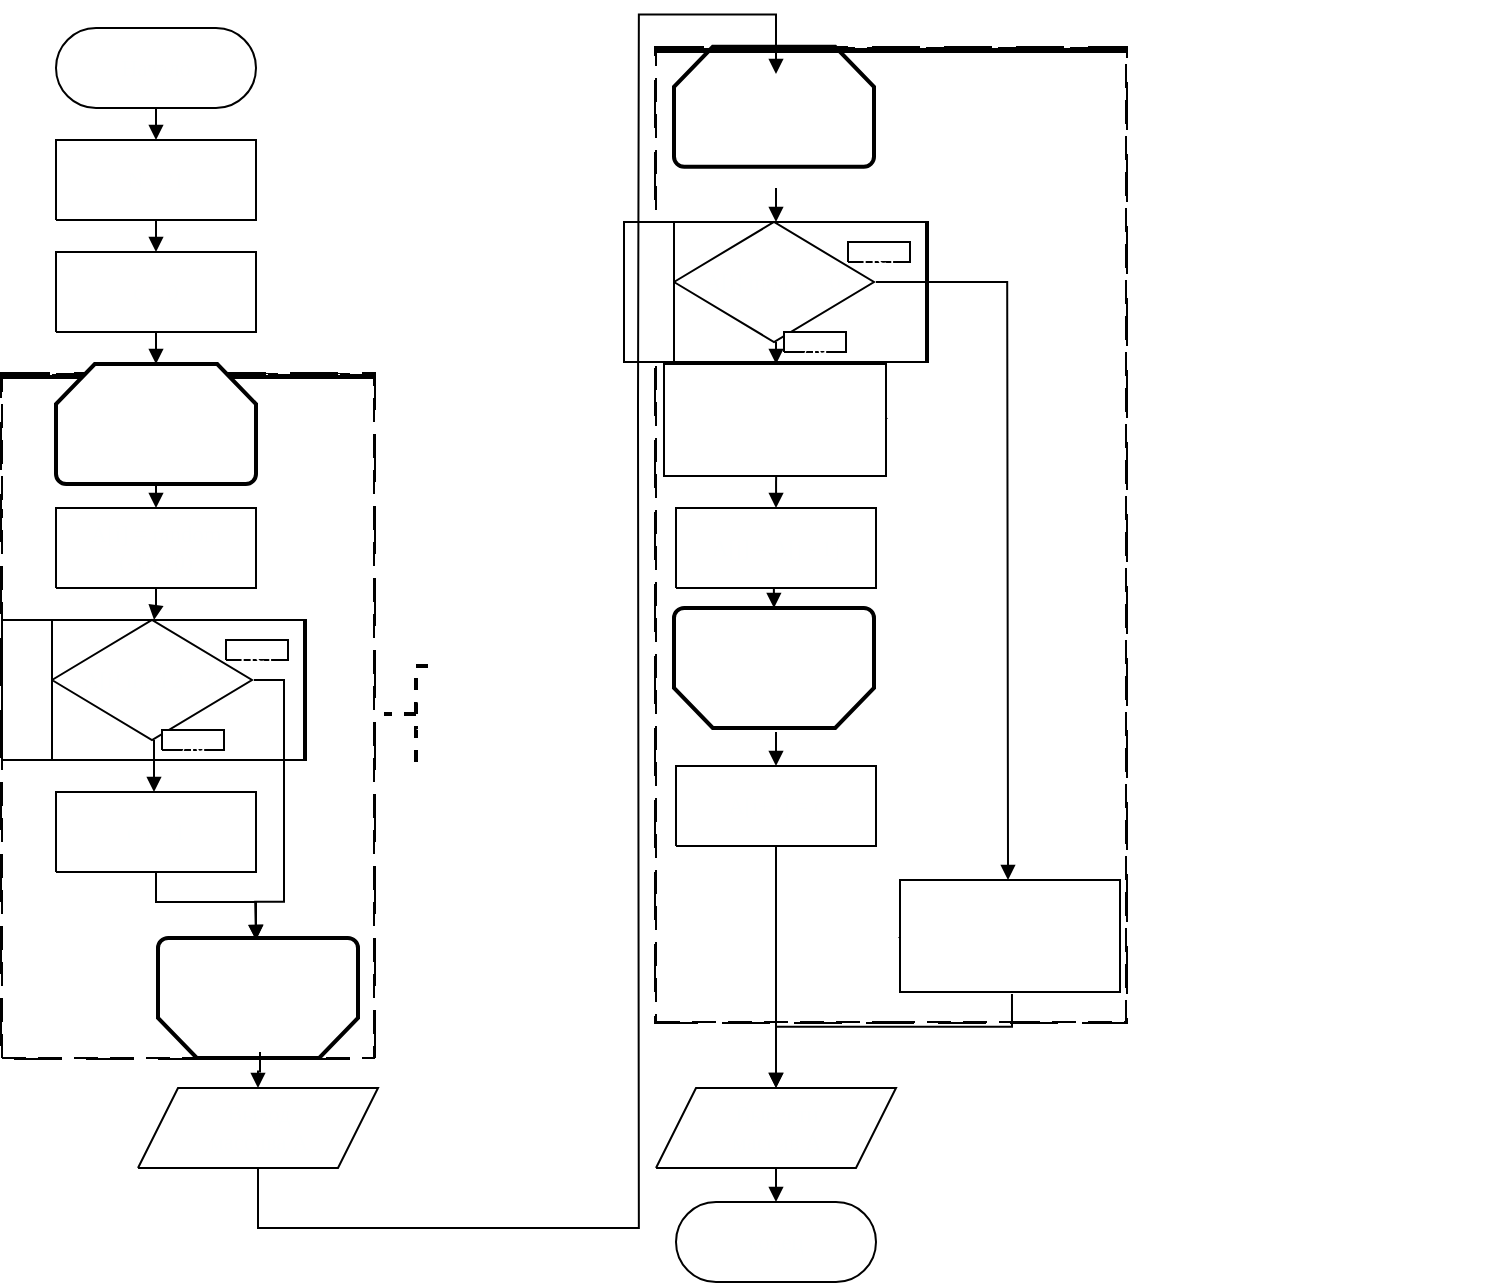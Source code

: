 <mxfile version="22.1.11" type="device">
  <diagram name="Страница-1" id="Page-1">
    <mxGraphModel dx="1594" dy="945" grid="1" gridSize="10" guides="1" tooltips="1" connect="1" arrows="1" fold="1" page="1" pageScale="1" pageWidth="827" pageHeight="1169" math="0" shadow="0">
      <root>
        <mxCell id="0" />
        <mxCell id="1" parent="0" />
        <UserObject label="" tags="Контейнер" id="2">
          <mxCell style="vsdxID=102;dashed=1;dashPattern=12.00 6.00;strokeWidth=2;spacingLeft=1;spacingRight=1;points=[[0.25,0,0],[0.5,0,0],[0.75,0,0],[1,0.25,0],[1,0.5,0],[1,0.75,0],[0.75,0.75,0],[0.5,0.75,0],[0.25,0.75,0],[0.25,0.75,0],[0.25,0.5,0],[0.25,0.25,0]];labelBackgroundColor=none;rounded=0;html=1;whiteSpace=wrap;" parent="1" vertex="1">
            <mxGeometry x="400" y="50" width="235" height="487" as="geometry" />
          </mxCell>
        </UserObject>
        <mxCell id="3" style="vsdxID=103;shape=stencil(UzV2Ls5ILEhVNTIoLinKz04tz0wpyVA1dlE1MsrMy0gtyiwBslSNXVWNndPyi1LTi/JL81Ig/IJEkEoQKze/DGRCBUSfAUiHkUElhGdoAOG7QZTmZOYhKTWlkVqYJFmKiXcDVVSSqRDNS0AGIj7SMnNyINGJLI8ef0AhSNwbuwIA);dashed=1;dashPattern=12.00 6.00;points=[[0.25,0,0],[0.5,0,0],[0.75,0,0],[1,0.25,0],[1,0.5,0],[1,0.75,0],[0.75,1,0],[0.5,1,0],[0.25,1,0],[0,0.75,0],[0,0.5,0],[0,0.25,0]];labelBackgroundColor=none;rounded=0;html=1;whiteSpace=wrap;" parent="2" vertex="1">
          <mxGeometry width="235" height="487" as="geometry" />
        </mxCell>
        <mxCell id="4" value="&lt;div style=&quot;font-size: 1px&quot;&gt;&lt;p style=&quot;text-align:center;margin-left:0;margin-right:0;margin-top:0px;margin-bottom:0px;text-indent:0;vertical-align:middle;direction:ltr;&quot;&gt;&lt;/p&gt;&lt;/div&gt;" style="text;vsdxID=103;dashed=1;dashPattern=12.00 6.00;points=[[0.25,0,0],[0.5,0,0],[0.75,0,0],[1,0.25,0],[1,0.5,0],[1,0.75,0],[0.75,1,0],[0.5,1,0],[0.25,1,0],[0,0.75,0],[0,0.5,0],[0,0.25,0]];labelBackgroundColor=none;rounded=0;html=1;whiteSpace=wrap;verticalAlign=middle;align=center;overflow=width;;html=1;" parent="3" vertex="1">
          <mxGeometry y="-0.6" width="235" height="487.6" as="geometry" />
        </mxCell>
        <mxCell id="Fc77svU2FZv2IizTNwj0-88" value="&lt;font style=&quot;letter-spacing: 0px; font-size: 11.29px; font-family: Calibri; color: rgb(255, 255, 255); direction: ltr; line-height: 13.548px; opacity: 1;&quot;&gt;Начало цикла&lt;/font&gt;&lt;font style=&quot;letter-spacing: 0px; font-size: 11.29px; font-family: Themed; color: rgb(255, 255, 255); direction: ltr; line-height: 13.548px; opacity: 1;&quot;&gt;&lt;br&gt;i&amp;nbsp;&lt;/font&gt;&lt;font style=&quot;letter-spacing: 0px; font-size: 11.29px; font-family: Themed; color: rgb(255, 255, 255); direction: ltr; line-height: 13.548px; opacity: 1;&quot;&gt;от 1 до&amp;nbsp;&lt;/font&gt;&lt;font style=&quot;letter-spacing: 0px; font-size: 11.29px; font-family: Themed; color: rgb(255, 255, 255); direction: ltr; line-height: 13.548px; opacity: 1;&quot;&gt;N&lt;/font&gt;" style="strokeWidth=2;html=1;shape=mxgraph.flowchart.loop_limit;whiteSpace=wrap;" vertex="1" parent="3">
          <mxGeometry x="9" y="-0.6" width="100" height="60" as="geometry" />
        </mxCell>
        <mxCell id="Fc77svU2FZv2IizTNwj0-89" value="&lt;font style=&quot;letter-spacing: 0px; font-size: 11.29px; font-family: Calibri; color: rgb(255, 255, 255); direction: ltr; line-height: 13.548px; opacity: 1;&quot;&gt;Конец цикла&lt;/font&gt;&lt;font style=&quot;letter-spacing: 0px; font-size: 11.29px; font-family: Themed; color: rgb(255, 255, 255); direction: ltr; line-height: 13.548px; opacity: 1;&quot;&gt;&lt;br&gt;j&lt;/font&gt;" style="strokeWidth=2;html=1;shape=mxgraph.flowchart.loop_limit;whiteSpace=wrap;direction=west;" vertex="1" parent="3">
          <mxGeometry x="9" y="280" width="100" height="60" as="geometry" />
        </mxCell>
        <UserObject label="" tags="Соединительная_линия" id="74">
          <mxCell style="vsdxID=66;edgeStyle=none;startArrow=none;endArrow=block;startSize=5;endSize=5;spacingTop=0;spacingBottom=0;spacingLeft=0;spacingRight=0;verticalAlign=middle;html=1;labelBackgroundColor=#ffffff;rounded=0;exitX=0.49;exitY=1;exitDx=0;exitDy=0;exitPerimeter=0;" parent="3" edge="1">
            <mxGeometry relative="1" as="geometry">
              <mxPoint x="-10" as="offset" />
              <Array as="points" />
              <mxPoint x="58.77" y="250" as="sourcePoint" />
              <mxPoint x="59" y="280" as="targetPoint" />
            </mxGeometry>
          </mxCell>
        </UserObject>
        <mxCell id="5" style="vsdxID=105;gradientDirection=north;dashed=1;dashPattern=12.00 6.00;strokeWidth=2;spacingLeft=1;spacingRight=1;points=[[0.25,0,0],[0.5,0,0],[0.75,0,0],[1,0.25,0],[1,0.5,0],[1,0.75,0],[0.75,1,0],[0.5,1,0],[0.25,1,0],[0,0.75,0],[0,0.5,0],[0,0.25,0]];labelBackgroundColor=none;rounded=0;html=1;whiteSpace=wrap;" parent="2" vertex="1">
          <mxGeometry width="235" height="1" as="geometry" />
        </mxCell>
        <mxCell id="6" value="&lt;div style=&quot;font-size: 1px&quot;&gt;&lt;/div&gt;" style="verticalAlign=middle;align=center;overflow=width;vsdxID=106;points=[[0.25,0,0],[0.5,0,0],[0.75,0,0],[1,0.25,0],[1,0.5,0],[1,0.75,0],[0.75,1,0],[0.5,1,0],[0.25,1,0],[0,0.75,0],[0,0.5,0],[0,0.25,0]];labelBackgroundColor=none;rounded=0;html=1;whiteSpace=wrap;" parent="5" vertex="1">
          <mxGeometry y="1" width="235" height="1" as="geometry" />
        </mxCell>
        <UserObject label="" tags="Контейнер" id="7">
          <mxCell style="vsdxID=108;dashed=1;dashPattern=12.00 6.00;strokeWidth=2;spacingLeft=1;spacingRight=1;points=[[0.25,0,0],[0.5,0,0],[0.75,0,0],[1,0.25,0],[1,0.5,0],[1,0.75,0],[0.75,0.75,0],[0.5,0.75,0],[0.25,0.75,0],[0.25,0.75,0],[0.25,0.5,0],[0.25,0.25,0]];labelBackgroundColor=none;rounded=0;html=1;whiteSpace=wrap;" parent="1" vertex="1">
            <mxGeometry x="73" y="213" width="186" height="342" as="geometry" />
          </mxCell>
        </UserObject>
        <mxCell id="8" style="vsdxID=109;shape=stencil(UzV2Ls5ILEhVNTIoLinKz04tz0wpyVA1dlE1MsrMy0gtyiwBslSNXVWNndPyi1LTi/JL81Ig/IJEkEoQKze/DGRCBUSfAUiHkUElhGdoAOG7QZTmZOYhKTWlkVqYJFmKiXcDVVSSqRDNS0AGIj7SMnNyINGJLI8ef0AhSNwbuwIA);dashed=1;dashPattern=12.00 6.00;points=[[0.25,0,0],[0.5,0,0],[0.75,0,0],[1,0.25,0],[1,0.5,0],[1,0.75,0],[0.75,1,0],[0.5,1,0],[0.25,1,0],[0,0.75,0],[0,0.5,0],[0,0.25,0]];labelBackgroundColor=none;rounded=0;html=1;whiteSpace=wrap;" parent="7" vertex="1">
          <mxGeometry width="186" height="342" as="geometry" />
        </mxCell>
        <mxCell id="9" value="&lt;div style=&quot;font-size: 1px&quot;&gt;&lt;p style=&quot;text-align:center;margin-left:0;margin-right:0;margin-top:0px;margin-bottom:0px;text-indent:0;vertical-align:middle;direction:ltr;&quot;&gt;&lt;/p&gt;&lt;/div&gt;" style="text;vsdxID=109;dashed=1;dashPattern=12.00 6.00;points=[[0.25,0,0],[0.5,0,0],[0.75,0,0],[1,0.25,0],[1,0.5,0],[1,0.75,0],[0.75,1,0],[0.5,1,0],[0.25,1,0],[0,0.75,0],[0,0.5,0],[0,0.25,0]];labelBackgroundColor=none;rounded=0;html=1;whiteSpace=wrap;verticalAlign=middle;align=center;overflow=width;;html=1;" parent="8" vertex="1">
          <mxGeometry y="-0.2" width="186.2" height="339.2" as="geometry" />
        </mxCell>
        <mxCell id="Fc77svU2FZv2IizTNwj0-87" value="&lt;font style=&quot;letter-spacing: 0px; font-size: 11.29px; font-family: Calibri; color: rgb(255, 255, 255); direction: ltr; line-height: 13.548px; opacity: 1;&quot;&gt;Конец цикла&lt;/font&gt;&lt;font style=&quot;letter-spacing: 0px; font-size: 11.29px; font-family: Themed; color: rgb(255, 255, 255); direction: ltr; line-height: 13.548px; opacity: 1;&quot;&gt;&lt;br&gt;&lt;/font&gt;&lt;font style=&quot;letter-spacing: 0px; font-size: 11.29px; font-family: Themed; color: rgb(255, 255, 255); direction: ltr; line-height: 13.548px; opacity: 1;&quot;&gt;i&lt;/font&gt;" style="strokeWidth=2;html=1;shape=mxgraph.flowchart.loop_limit;whiteSpace=wrap;direction=west;" vertex="1" parent="8">
          <mxGeometry x="78" y="282" width="100" height="60" as="geometry" />
        </mxCell>
        <mxCell id="10" style="vsdxID=111;gradientDirection=north;dashed=1;dashPattern=12.00 6.00;strokeWidth=2;spacingLeft=1;spacingRight=1;points=[[0.25,0,0],[0.5,0,0],[0.75,0,0],[1,0.25,0],[1,0.5,0],[1,0.75,0],[0.75,1,0],[0.5,1,0],[0.25,1,0],[0,0.75,0],[0,0.5,0],[0,0.25,0]];labelBackgroundColor=none;rounded=0;html=1;whiteSpace=wrap;" parent="7" vertex="1">
          <mxGeometry width="186" height="1" as="geometry" />
        </mxCell>
        <mxCell id="11" value="&lt;div style=&quot;font-size: 1px&quot;&gt;&lt;/div&gt;" style="verticalAlign=middle;align=center;overflow=width;vsdxID=112;points=[[0.25,0,0],[0.5,0,0],[0.75,0,0],[1,0.25,0],[1,0.5,0],[1,0.75,0],[0.75,1,0],[0.5,1,0],[0.25,1,0],[0,0.75,0],[0,0.5,0],[0,0.25,0]];labelBackgroundColor=none;rounded=0;html=1;whiteSpace=wrap;" parent="10" vertex="1">
          <mxGeometry y="1" width="186" height="1" as="geometry" />
        </mxCell>
        <UserObject label="&lt;div style=&quot;font-size: 1px&quot;&gt;&lt;font style=&quot;font-size:11.29px;font-family:Calibri;color:#feffff;direction:ltr;letter-spacing:0px;line-height:120%;opacity:1&quot;&gt;Начало&lt;br/&gt;&lt;/font&gt;&lt;/div&gt;" tags="Блок-схема" id="12">
          <mxCell style="verticalAlign=middle;align=center;overflow=width;vsdxID=1;shape=stencil(tVLLDsIgEPwajiQIMfFe638Qu22JCM2Ctv69kK0Rm9qDibeZndkXC1NV6PUATIoQ0V9gNE3smToyKY3rAU1MiKmaqar1CB36m2uIDzo7M7r6e64wUZ4UOUWKB9GdIH4irzWu8B42vRrPScNFXZzN+5mvl3qJXE8mcPRRR+Pdh2Y1dsBTE95a3c0TkBRGgKEIb6wg1/r+ssCXd/vLCgm8z9caa+n6pb48dwrRV1H1Ew==);spacingTop=-1;spacingBottom=-1;spacingLeft=-1;spacingRight=-1;points=[[0.5,1,0],[0.5,0,0],[0,0.5,0],[1,0.5,0]];labelBackgroundColor=none;rounded=0;html=1;whiteSpace=wrap;" parent="1" vertex="1">
            <mxGeometry x="100" y="40" width="100" height="40" as="geometry" />
          </mxCell>
        </UserObject>
        <UserObject label="&lt;div style=&quot;font-size: 1px&quot;&gt;&lt;font style=&quot;font-size:11.29px;font-family:Calibri;color:#feffff;direction:ltr;letter-spacing:0px;line-height:120%;opacity:1&quot;&gt;N =21&lt;br/&gt;&lt;/font&gt;&lt;/div&gt;" tags="Блок-схема" id="13">
          <mxCell style="verticalAlign=middle;align=center;overflow=width;vsdxID=2;shape=stencil(nZBLDoAgDERP0z3SIyjew0SURgSD+Lu9kMZoXLhwN9O+tukAlrNpJg1SzDH4QW/URgNYgZTkjA4UkwJUgGXng+6DX1zLfmoymdXo17xh5zmRJ6Q42BWCfc2oJfdAr+Yv+AP9Cb7OJ3H/2JG1HNGz/84klThPVCc=);spacingTop=-1;spacingBottom=-1;spacingLeft=-1;spacingRight=-1;points=[[0,0.5,0],[1,0.5,0],[0.5,1,0],[0.5,0,0]];labelBackgroundColor=none;rounded=0;html=1;whiteSpace=wrap;" parent="1" vertex="1">
            <mxGeometry x="100" y="96" width="100" height="40" as="geometry" />
          </mxCell>
        </UserObject>
        <UserObject label="&lt;div style=&quot;font-size: 1px&quot;&gt;&lt;font style=&quot;font-size:11.29px;font-family:Calibri;color:#feffff;direction:ltr;letter-spacing:0px;line-height:120%;opacity:1&quot;&gt;c = 0&lt;br/&gt;&lt;/font&gt;&lt;/div&gt;" tags="Блок-схема" id="14">
          <mxCell style="verticalAlign=middle;align=center;overflow=width;vsdxID=3;shape=stencil(nZBLDoAgDERP0z3SIyjew0SURgSD+Lu9kMZoXLhwN9O+tukAlrNpJg1SzDH4QW/URgNYgZTkjA4UkwJUgGXng+6DX1zLfmoymdXo17xh5zmRJ6Q42BWCfc2oJfdAr+Yv+AP9Cb7OJ3H/2JG1HNGz/84klThPVCc=);spacingTop=-1;spacingBottom=-1;spacingLeft=-1;spacingRight=-1;points=[[0,0.5,0],[1,0.5,0],[0.5,1,0],[0.5,0,0]];labelBackgroundColor=none;rounded=0;html=1;whiteSpace=wrap;" parent="1" vertex="1">
            <mxGeometry x="100" y="152" width="100" height="40" as="geometry" />
          </mxCell>
        </UserObject>
        <UserObject label="&lt;div style=&quot;font-size: 1px&quot;&gt;&lt;font style=&quot;font-size:11.29px;font-family:Calibri;color:#feffff;direction:ltr;letter-spacing:0px;line-height:120%;opacity:1&quot;&gt;A[i] = random&lt;br/&gt;(-10,10)&lt;br/&gt;&lt;/font&gt;&lt;/div&gt;" tags="Блок-схема" id="20">
          <mxCell style="verticalAlign=middle;align=center;overflow=width;vsdxID=14;shape=stencil(nZBLDoAgDERP0z3SIyjew0SURgSD+Lu9kMZoXLhwN9O+tukAlrNpJg1SzDH4QW/URgNYgZTkjA4UkwJUgGXng+6DX1zLfmoymdXo17xh5zmRJ6Q42BWCfc2oJfdAr+Yv+AP9Cb7OJ3H/2JG1HNGz/84klThPVCc=);spacingTop=-1;spacingBottom=-1;spacingLeft=-1;spacingRight=-1;points=[[0,0.5,0],[1,0.5,0],[0.5,1,0],[0.5,0,0]];labelBackgroundColor=none;rounded=0;html=1;whiteSpace=wrap;" parent="1" vertex="1">
            <mxGeometry x="100" y="280" width="100" height="40" as="geometry" />
          </mxCell>
        </UserObject>
        <UserObject label="" tags="Фон" id="21">
          <mxCell style="vsdxID=15;spacingTop=-1;spacingBottom=-1;spacingLeft=-1;spacingRight=-1;points=[];labelBackgroundColor=none;rounded=0;html=1;whiteSpace=wrap;" parent="1" vertex="1">
            <mxGeometry x="73" y="336" width="152" height="70" as="geometry" />
          </mxCell>
        </UserObject>
        <mxCell id="22" style="vsdxID=16;spacingTop=-1;spacingBottom=-1;spacingLeft=-1;spacingRight=-1;points=[];labelBackgroundColor=none;rounded=0;html=1;whiteSpace=wrap;" parent="21" vertex="1">
          <mxGeometry x="25" width="126" height="70" as="geometry" />
        </mxCell>
        <mxCell id="23" style="vsdxID=17;shape=stencil(UzV2Ls5ILEhVNTIoLinKz04tz0wpyVA1dlE1MsrMy0gtyiwBslSNXVWNndPyi1LTi/JL81Ig/IJEkEoQKze/DGRCBUSfAUiHkUElhGcK4bpBVOZk5iGpNEVVikeloQHZpsK0YlWLz1QgA+HFtMycHEgIIcujBwlQCBKcxq4A);spacingTop=-1;spacingBottom=-1;spacingLeft=-1;spacingRight=-1;points=[];labelBackgroundColor=none;rounded=0;html=1;whiteSpace=wrap;" parent="22" vertex="1">
          <mxGeometry width="100" height="60" as="geometry" />
        </mxCell>
        <mxCell id="24" value="&lt;div style=&quot;font-size: 1px&quot;&gt;&lt;font style=&quot;font-size:11.29px;font-family:Calibri;color:#feffff;direction:ltr;letter-spacing:0px;line-height:120%;opacity:1&quot;&gt;A[i] mod 2 = 0&lt;br/&gt;&lt;/font&gt;&lt;/div&gt;" style="text;vsdxID=17;spacingTop=-1;spacingBottom=-1;spacingLeft=-1;spacingRight=-1;points=[];labelBackgroundColor=none;rounded=0;html=1;whiteSpace=wrap;verticalAlign=middle;align=center;overflow=width;;html=1;" parent="23" vertex="1">
          <mxGeometry x="8.33" y="7.5" width="83.33" height="45" as="geometry" />
        </mxCell>
        <mxCell id="25" value="&lt;div style=&quot;font-size: 1px&quot;&gt;&lt;font style=&quot;font-size: 11.29px; font-family: Calibri; direction: ltr; letter-spacing: 0px; line-height: 120%; opacity: 1;&quot;&gt;&lt;font color=&quot;#ffffff&quot;&gt;Да&lt;/font&gt;&lt;br&gt;&lt;/font&gt;&lt;/div&gt;" style="verticalAlign=middle;align=center;overflow=width;vsdxID=18;shape=stencil(nZBLDoAgDERP0z3SIyjew0SURgSD+Lu9kMZoXLhwN9O+tukAlrNpJg1SzDH4QW/URgNYgZTkjA4UkwJUgGXng+6DX1zLfmoymdXo17xh5zmRJ6Q42BWCfc2oJfdAr+Yv+AP9Cb7OJ3H/2JG1HNGz/84klThPVCc=);spacingTop=-1;spacingBottom=-1;spacingLeft=-1;spacingRight=-1;points=[];labelBackgroundColor=none;rounded=0;html=1;whiteSpace=wrap;" parent="21" vertex="1">
          <mxGeometry x="80" y="55" width="31" height="10" as="geometry" />
        </mxCell>
        <mxCell id="26" value="&lt;div style=&quot;font-size: 1px&quot;&gt;&lt;font style=&quot;font-size: 11.29px; font-family: Calibri; direction: ltr; letter-spacing: 0px; line-height: 120%; opacity: 1;&quot;&gt;&lt;font color=&quot;#ffffff&quot;&gt;Нет&lt;/font&gt;&lt;br&gt;&lt;/font&gt;&lt;/div&gt;" style="verticalAlign=middle;align=center;overflow=width;vsdxID=19;shape=stencil(nZBLDoAgDERP0z3SIyjew0SURgSD+Lu9kMZoXLhwN9O+tukAlrNpJg1SzDH4QW/URgNYgZTkjA4UkwJUgGXng+6DX1zLfmoymdXo17xh5zmRJ6Q42BWCfc2oJfdAr+Yv+AP9Cb7OJ3H/2JG1HNGz/84klThPVCc=);spacingTop=-1;spacingBottom=-1;spacingLeft=-1;spacingRight=-1;points=[];labelBackgroundColor=none;rounded=0;html=1;whiteSpace=wrap;" parent="21" vertex="1">
          <mxGeometry x="112" y="10" width="31" height="10" as="geometry" />
        </mxCell>
        <UserObject label="&lt;div style=&quot;font-size: 1px&quot;&gt;&lt;font style=&quot;font-size:11.29px;font-family:Calibri;color:#feffff;direction:ltr;letter-spacing:0px;line-height:120%;opacity:1&quot;&gt;c += 1&lt;br/&gt;&lt;/font&gt;&lt;/div&gt;" tags="Блок-схема" id="27">
          <mxCell style="verticalAlign=middle;align=center;overflow=width;vsdxID=20;shape=stencil(nZBLDoAgDERP0z3SIyjew0SURgSD+Lu9kMZoXLhwN9O+tukAlrNpJg1SzDH4QW/URgNYgZTkjA4UkwJUgGXng+6DX1zLfmoymdXo17xh5zmRJ6Q42BWCfc2oJfdAr+Yv+AP9Cb7OJ3H/2JG1HNGz/84klThPVCc=);spacingTop=-1;spacingBottom=-1;spacingLeft=-1;spacingRight=-1;points=[[0,0.5,0],[1,0.5,0],[0.5,1,0],[0.5,0,0]];labelBackgroundColor=none;rounded=0;html=1;whiteSpace=wrap;" parent="1" vertex="1">
            <mxGeometry x="100" y="422" width="100" height="40" as="geometry" />
          </mxCell>
        </UserObject>
        <UserObject label="" tags="Блок-схема" id="33">
          <mxCell style="vsdxID=34;shape=stencil(UzV2Ls5ILEhVNTIoLinKz04tz0wpyVA1dlE1MsrMy0gtyiwBslSNXVWNndPyi1LTi/JL81Ig/IJEkEoQKze/DGRCBUSfrqEBSI+RQSWEb2gA4btBFOdk5iEptiRBrSGawfiUEq2SgGuBDIQ/0zJzciDBhCyPHi5AIUiYGrsCAA==);spacingTop=-1;spacingBottom=-1;spacingLeft=-1;spacingRight=-1;points=[[0,0.5,0],[1,0.5,0],[0.5,1,0],[0.5,0,0]];labelBackgroundColor=none;rounded=0;html=1;whiteSpace=wrap;" parent="1" vertex="1">
            <mxGeometry x="151" y="570" width="100" height="40" as="geometry" />
          </mxCell>
        </UserObject>
        <mxCell id="34" value="&lt;div style=&quot;font-size: 1px&quot;&gt;&lt;p style=&quot;text-align:center;margin-left:0;margin-right:0;margin-top:0px;margin-bottom:0px;text-indent:0;vertical-align:middle;direction:ltr;&quot;&gt;&lt;font style=&quot;font-size:11.29px;font-family:Calibri;color:#feffff;direction:ltr;letter-spacing:0px;line-height:120%;opacity:1&quot;&gt;Вывод массива &lt;/font&gt;&lt;font style=&quot;font-size:11.29px;font-family:Themed;color:#feffff;direction:ltr;letter-spacing:0px;line-height:120%;opacity:1&quot;&gt;A&lt;br/&gt;&lt;/font&gt;&lt;/p&gt;&lt;/div&gt;" style="text;vsdxID=34;spacingTop=-1;spacingBottom=-1;spacingLeft=-1;spacingRight=-1;points=[[0,0.5,0],[1,0.5,0],[0.5,1,0],[0.5,0,0]];labelBackgroundColor=none;rounded=0;html=1;whiteSpace=wrap;verticalAlign=middle;align=center;overflow=width;;html=1;" parent="33" vertex="1">
          <mxGeometry x="16.67" width="66.67" height="40" as="geometry" />
        </mxCell>
        <UserObject label="" tags="Фон" id="40">
          <mxCell style="vsdxID=47;spacingTop=-1;spacingBottom=-1;spacingLeft=-1;spacingRight=-1;points=[];labelBackgroundColor=none;rounded=0;html=1;whiteSpace=wrap;" parent="1" vertex="1">
            <mxGeometry x="384" y="137" width="152" height="70" as="geometry" />
          </mxCell>
        </UserObject>
        <mxCell id="41" style="vsdxID=48;spacingTop=-1;spacingBottom=-1;spacingLeft=-1;spacingRight=-1;points=[];labelBackgroundColor=none;rounded=0;html=1;whiteSpace=wrap;" parent="40" vertex="1">
          <mxGeometry x="25" width="126" height="70" as="geometry" />
        </mxCell>
        <mxCell id="42" style="vsdxID=49;shape=stencil(UzV2Ls5ILEhVNTIoLinKz04tz0wpyVA1dlE1MsrMy0gtyiwBslSNXVWNndPyi1LTi/JL81Ig/IJEkEoQKze/DGRCBUSfAUiHkUElhGcK4bpBVOZk5iGpNEVVikeloQHZpsK0YlWLz1QgA+HFtMycHEgIIcujBwlQCBKcxq4A);spacingTop=-1;spacingBottom=-1;spacingLeft=-1;spacingRight=-1;points=[];labelBackgroundColor=none;rounded=0;html=1;whiteSpace=wrap;" parent="41" vertex="1">
          <mxGeometry width="100" height="60" as="geometry" />
        </mxCell>
        <mxCell id="43" value="&lt;div style=&quot;font-size: 1px&quot;&gt;&lt;font style=&quot;font-size:11.29px;font-family:Calibri;color:#feffff;direction:ltr;letter-spacing:0px;line-height:120%;opacity:1&quot;&gt;A[i] mod 2 = 0&lt;br/&gt;&lt;/font&gt;&lt;/div&gt;" style="text;vsdxID=49;spacingTop=-1;spacingBottom=-1;spacingLeft=-1;spacingRight=-1;points=[];labelBackgroundColor=none;rounded=0;html=1;whiteSpace=wrap;verticalAlign=middle;align=center;overflow=width;;html=1;" parent="42" vertex="1">
          <mxGeometry x="8.33" y="7.5" width="83.33" height="45" as="geometry" />
        </mxCell>
        <mxCell id="44" value="&lt;div style=&quot;font-size: 1px&quot;&gt;&lt;font style=&quot;font-size: 11.29px; font-family: Calibri; direction: ltr; letter-spacing: 0px; line-height: 120%; opacity: 1;&quot;&gt;&lt;font color=&quot;#ffffff&quot;&gt;Да&lt;/font&gt;&lt;br&gt;&lt;/font&gt;&lt;/div&gt;" style="verticalAlign=middle;align=center;overflow=width;vsdxID=50;shape=stencil(nZBLDoAgDERP0z3SIyjew0SURgSD+Lu9kMZoXLhwN9O+tukAlrNpJg1SzDH4QW/URgNYgZTkjA4UkwJUgGXng+6DX1zLfmoymdXo17xh5zmRJ6Q42BWCfc2oJfdAr+Yv+AP9Cb7OJ3H/2JG1HNGz/84klThPVCc=);spacingTop=-1;spacingBottom=-1;spacingLeft=-1;spacingRight=-1;points=[];labelBackgroundColor=none;rounded=0;html=1;whiteSpace=wrap;" parent="40" vertex="1">
          <mxGeometry x="80" y="55" width="31" height="10" as="geometry" />
        </mxCell>
        <mxCell id="45" value="&lt;div style=&quot;font-size: 1px&quot;&gt;&lt;font style=&quot;font-size: 11.29px; font-family: Calibri; direction: ltr; letter-spacing: 0px; line-height: 120%; opacity: 1;&quot;&gt;&lt;font color=&quot;#ffffff&quot;&gt;Нет&lt;/font&gt;&lt;br&gt;&lt;/font&gt;&lt;/div&gt;" style="verticalAlign=middle;align=center;overflow=width;vsdxID=51;shape=stencil(nZBLDoAgDERP0z3SIyjew0SURgSD+Lu9kMZoXLhwN9O+tukAlrNpJg1SzDH4QW/URgNYgZTkjA4UkwJUgGXng+6DX1zLfmoymdXo17xh5zmRJ6Q42BWCfc2oJfdAr+Yv+AP9Cb7OJ3H/2JG1HNGz/84klThPVCc=);spacingTop=-1;spacingBottom=-1;spacingLeft=-1;spacingRight=-1;points=[];labelBackgroundColor=none;rounded=0;html=1;whiteSpace=wrap;" parent="40" vertex="1">
          <mxGeometry x="112" y="10" width="31" height="10" as="geometry" />
        </mxCell>
        <UserObject label="" tags="Фон" id="46">
          <mxCell style="vsdxID=52;spacingTop=-1;spacingBottom=-1;spacingLeft=-1;spacingRight=-1;points=[[0.52,0,0],[0.52,1,0],[0.5,0,0],[0.5,1,0]];labelBackgroundColor=none;rounded=0;html=1;whiteSpace=wrap;" parent="1" vertex="1">
            <mxGeometry x="404" y="208" width="111" height="56" as="geometry" />
          </mxCell>
        </UserObject>
        <mxCell id="47" style="vsdxID=53;spacingTop=-1;spacingBottom=-1;spacingLeft=-1;spacingRight=-1;points=[[0.52,0,0],[0.52,1,0],[0.5,0,0],[0.5,1,0]];labelBackgroundColor=none;rounded=0;html=1;whiteSpace=wrap;" parent="46" vertex="1">
          <mxGeometry x="1" width="110" height="56" as="geometry" />
        </mxCell>
        <mxCell id="48" style="vsdxID=54;shape=stencil(jZBLDoMwDERP4y1K7E32lN4DidBYTRMU0g+3byILQbtA7GbsZ8seoHZ2/WQB1ZxTvNs3D9kBXQCRg7OJc1FAHVA7xmRvKT7DIH7qK1nVI77qho/MqTqBahGnlfiroJ7DDl2bp2CjG4M/+NFm02hzFj48oojt05G9l6D2/f9kSklSpe4L);spacingTop=-1;spacingBottom=-1;spacingLeft=-1;spacingRight=-1;points=[[0.52,0,0],[0.52,1,0],[0.5,0,0],[0.5,1,0]];labelBackgroundColor=none;rounded=0;html=1;whiteSpace=wrap;" parent="47" vertex="1">
          <mxGeometry width="110" height="27" as="geometry" />
        </mxCell>
        <mxCell id="49" style="vsdxID=55;shape=stencil(nZBLDoAgDERP0z3SIyjew0SURgSD+Lu9kMZoXLhwN9O+tukAlrNpJg1SzDH4QW/URgNYgZTkjA4UkwJUgGXng+6DX1zLfmoymdXo17xh5zmRJ6Q42BWCfc2oJfdAr+Yv+AP9Cb7OJ3H/2JG1HNGz/84klThPVCc=);spacingTop=-1;spacingBottom=-1;spacingLeft=-1;spacingRight=-1;points=[[0.52,0,0],[0.52,1,0],[0.5,0,0],[0.5,1,0]];labelBackgroundColor=none;rounded=0;html=1;whiteSpace=wrap;" parent="47" vertex="1">
          <mxGeometry y="27" width="110" height="29" as="geometry" />
        </mxCell>
        <mxCell id="50" value="&lt;div style=&quot;font-size: 1px&quot;&gt;&lt;p style=&quot;text-align:center;margin-left:0;margin-right:0;margin-top:0px;margin-bottom:0px;text-indent:0;vertical-align:middle;direction:ltr;&quot;&gt;&lt;font style=&quot;font-size:11.29px;font-family:Calibri;color:#ffffff;direction:ltr;letter-spacing:0px;line-height:120%;opacity:1&quot;&gt;Начало цикла&lt;/font&gt;&lt;font style=&quot;font-size:11.29px;font-family:Themed;color:#ffffff;direction:ltr;letter-spacing:0px;line-height:120%;opacity:1&quot;&gt;&lt;br/&gt;j &lt;/font&gt;&lt;font style=&quot;font-size:11.29px;font-family:Themed;color:#ffffff;direction:ltr;letter-spacing:0px;line-height:120%;opacity:1&quot;&gt;от &lt;/font&gt;&lt;font style=&quot;font-size:11.29px;font-family:Themed;color:#ffffff;direction:ltr;letter-spacing:0px;line-height:120%;opacity:1&quot;&gt;N&lt;/font&gt;&lt;font style=&quot;font-size:11.29px;font-family:Themed;color:#ffffff;direction:ltr;letter-spacing:0px;line-height:120%;opacity:1&quot;&gt; до &lt;/font&gt;&lt;font style=&quot;font-size:11.29px;font-family:Themed;color:#ffffff;direction:ltr;letter-spacing:0px;line-height:120%;opacity:1&quot;&gt;i+1&lt;br/&gt;&lt;/font&gt;&lt;/p&gt;&lt;/div&gt;" style="verticalAlign=middle;align=center;overflow=width;vsdxID=56;shape=stencil(nZBLDoAgDERP0z3SIyjew0SURgSD+Lu9kMZoXLhwN9O+tukAlrNpJg1SzDH4QW/URgNYgZTkjA4UkwJUgGXng+6DX1zLfmoymdXo17xh5zmRJ6Q42BWCfc2oJfdAr+Yv+AP9Cb7OJ3H/2JG1HNGz/84klThPVCc=);spacingTop=-1;spacingBottom=-1;spacingLeft=-1;spacingRight=-1;points=[[0.52,0,0],[0.52,1,0],[0.5,0,0],[0.5,1,0]];labelBackgroundColor=none;rounded=0;html=1;whiteSpace=wrap;" parent="46" vertex="1">
          <mxGeometry width="111" height="56" as="geometry" />
        </mxCell>
        <UserObject label="&lt;div style=&quot;font-size: 1px&quot;&gt;&lt;font style=&quot;font-size:11.29px;font-family:Calibri;color:#feffff;direction:ltr;letter-spacing:0px;line-height:120%;opacity:1&quot;&gt;A[j] = A[j - 1]&lt;br/&gt;&lt;/font&gt;&lt;/div&gt;" tags="Блок-схема" id="51">
          <mxCell style="verticalAlign=middle;align=center;overflow=width;vsdxID=57;shape=stencil(nZBLDoAgDERP0z3SIyjew0SURgSD+Lu9kMZoXLhwN9O+tukAlrNpJg1SzDH4QW/URgNYgZTkjA4UkwJUgGXng+6DX1zLfmoymdXo17xh5zmRJ6Q42BWCfc2oJfdAr+Yv+AP9Cb7OJ3H/2JG1HNGz/84klThPVCc=);spacingTop=-1;spacingBottom=-1;spacingLeft=-1;spacingRight=-1;points=[[0,0.5,0],[1,0.5,0],[0.5,1,0],[0.5,0,0]];labelBackgroundColor=none;rounded=0;html=1;whiteSpace=wrap;" parent="1" vertex="1">
            <mxGeometry x="410" y="280" width="100" height="40" as="geometry" />
          </mxCell>
        </UserObject>
        <UserObject label="&lt;div style=&quot;font-size: 1px&quot;&gt;&lt;font style=&quot;font-size:11.29px;font-family:Calibri;color:#feffff;direction:ltr;letter-spacing:0px;line-height:120%;opacity:1&quot;&gt;A[i+1] = c&lt;br/&gt;&lt;/font&gt;&lt;/div&gt;" tags="Блок-схема" id="57">
          <mxCell style="verticalAlign=middle;align=center;overflow=width;vsdxID=63;shape=stencil(nZBLDoAgDERP0z3SIyjew0SURgSD+Lu9kMZoXLhwN9O+tukAlrNpJg1SzDH4QW/URgNYgZTkjA4UkwJUgGXng+6DX1zLfmoymdXo17xh5zmRJ6Q42BWCfc2oJfdAr+Yv+AP9Cb7OJ3H/2JG1HNGz/84klThPVCc=);spacingTop=-1;spacingBottom=-1;spacingLeft=-1;spacingRight=-1;points=[[0,0.5,0],[1,0.5,0],[0.5,1,0],[0.5,0,0]];labelBackgroundColor=none;rounded=0;html=1;whiteSpace=wrap;" parent="1" vertex="1">
            <mxGeometry x="410" y="409" width="100" height="40" as="geometry" />
          </mxCell>
        </UserObject>
        <UserObject label="" tags="Фон" id="58">
          <mxCell style="vsdxID=89;spacingTop=-1;spacingBottom=-1;spacingLeft=-1;spacingRight=-1;points=[[0.49,0,0],[0.51,1,0]];labelBackgroundColor=none;rounded=0;html=1;whiteSpace=wrap;" parent="1" vertex="1">
            <mxGeometry x="522" y="466" width="110" height="56" as="geometry" />
          </mxCell>
        </UserObject>
        <mxCell id="59" style="vsdxID=90;rotation=180;spacingTop=-1;spacingBottom=-1;spacingLeft=-1;spacingRight=-1;points=[[0.49,0,0],[0.51,1,0]];labelBackgroundColor=none;rounded=0;html=1;whiteSpace=wrap;" parent="58" vertex="1">
          <mxGeometry width="110" height="56" as="geometry" />
        </mxCell>
        <mxCell id="60" style="vsdxID=91;rotation=180;shape=stencil(jZBLDoMwDERP4y1K7E32lN4DidBYTRMU0g+3byILQbtA7GbsZ8seoHZ2/WQB1ZxTvNs3D9kBXQCRg7OJc1FAHVA7xmRvKT7DIH7qK1nVI77qho/MqTqBahGnlfiroJ7DDl2bp2CjG4M/+NFm02hzFj48oojt05G9l6D2/f9kSklSpe4L);spacingTop=-1;spacingBottom=-1;spacingLeft=-1;spacingRight=-1;points=[[0.49,0,0],[0.51,1,0]];labelBackgroundColor=none;rounded=0;html=1;whiteSpace=wrap;" parent="59" vertex="1">
          <mxGeometry y="29" width="110" height="27" as="geometry" />
        </mxCell>
        <mxCell id="61" style="vsdxID=92;rotation=180;shape=stencil(nZBLDoAgDERP0z3SIyjew0SURgSD+Lu9kMZoXLhwN9O+tukAlrNpJg1SzDH4QW/URgNYgZTkjA4UkwJUgGXng+6DX1zLfmoymdXo17xh5zmRJ6Q42BWCfc2oJfdAr+Yv+AP9Cb7OJ3H/2JG1HNGz/84klThPVCc=);spacingTop=-1;spacingBottom=-1;spacingLeft=-1;spacingRight=-1;points=[[0.49,0,0],[0.51,1,0]];labelBackgroundColor=none;rounded=0;html=1;whiteSpace=wrap;" parent="59" vertex="1">
          <mxGeometry width="110" height="29" as="geometry" />
        </mxCell>
        <mxCell id="62" value="&lt;div style=&quot;font-size: 1px&quot;&gt;&lt;p style=&quot;text-align:center;margin-left:0;margin-right:0;margin-top:0px;margin-bottom:0px;text-indent:0;vertical-align:middle;direction:ltr;&quot;&gt;&lt;font style=&quot;font-size:11.29px;font-family:Calibri;color:#ffffff;direction:ltr;letter-spacing:0px;line-height:120%;opacity:1&quot;&gt;Конец цикла &lt;/font&gt;&lt;font style=&quot;font-size:11.29px;font-family:Themed;color:#ffffff;direction:ltr;letter-spacing:0px;line-height:120%;opacity:1&quot;&gt;i&lt;br/&gt;&lt;/font&gt;&lt;/p&gt;&lt;/div&gt;" style="verticalAlign=middle;align=center;overflow=width;vsdxID=93;shape=stencil(nZBLDoAgDERP0z3SIyjew0SURgSD+Lu9kMZoXLhwN9O+tukAlrNpJg1SzDH4QW/URgNYgZTkjA4UkwJUgGXng+6DX1zLfmoymdXo17xh5zmRJ6Q42BWCfc2oJfdAr+Yv+AP9Cb7OJ3H/2JG1HNGz/84klThPVCc=);spacingTop=-1;spacingBottom=-1;spacingLeft=-1;spacingRight=-1;points=[[0.49,0,0],[0.51,1,0]];labelBackgroundColor=none;rounded=0;html=1;whiteSpace=wrap;" parent="58" vertex="1">
          <mxGeometry width="110" height="56" as="geometry" />
        </mxCell>
        <UserObject label="" tags="Блок-схема" id="63">
          <mxCell style="vsdxID=95;shape=stencil(UzV2Ls5ILEhVNTIoLinKz04tz0wpyVA1dlE1MsrMy0gtyiwBslSNXVWNndPyi1LTi/JL81Ig/IJEkEoQKze/DGRCBUSfrqEBSI+RQSWEb2gA4btBFOdk5iEptiRBrSGawfiUEq2SgGuBDIQ/0zJzciDBhCyPHi5AIUiYGrsCAA==);spacingTop=-1;spacingBottom=-1;spacingLeft=-1;spacingRight=-1;points=[[0,0.5,0],[1,0.5,0],[0.5,1,0],[0.5,0,0]];labelBackgroundColor=none;rounded=0;html=1;whiteSpace=wrap;" parent="1" vertex="1">
            <mxGeometry x="410" y="570" width="100" height="40" as="geometry" />
          </mxCell>
        </UserObject>
        <mxCell id="64" value="&lt;div style=&quot;font-size: 1px&quot;&gt;&lt;p style=&quot;text-align:center;margin-left:0;margin-right:0;margin-top:0px;margin-bottom:0px;text-indent:0;vertical-align:middle;direction:ltr;&quot;&gt;&lt;font style=&quot;font-size:11.29px;font-family:Calibri;color:#feffff;direction:ltr;letter-spacing:0px;line-height:120%;opacity:1&quot;&gt;Вывести массив &lt;/font&gt;&lt;font style=&quot;font-size:11.29px;font-family:Themed;color:#feffff;direction:ltr;letter-spacing:0px;line-height:120%;opacity:1&quot;&gt;A&lt;br/&gt;&lt;/font&gt;&lt;/p&gt;&lt;/div&gt;" style="text;vsdxID=95;spacingTop=-1;spacingBottom=-1;spacingLeft=-1;spacingRight=-1;points=[[0,0.5,0],[1,0.5,0],[0.5,1,0],[0.5,0,0]];labelBackgroundColor=none;rounded=0;html=1;whiteSpace=wrap;verticalAlign=middle;align=center;overflow=width;;html=1;" parent="63" vertex="1">
          <mxGeometry x="16.67" width="66.67" height="40" as="geometry" />
        </mxCell>
        <UserObject label="&lt;div style=&quot;font-size: 1px&quot;&gt;&lt;font style=&quot;font-size:11.29px;font-family:Calibri;color:#feffff;direction:ltr;letter-spacing:0px;line-height:120%;opacity:1&quot;&gt;конец&lt;br/&gt;&lt;/font&gt;&lt;/div&gt;" tags="Блок-схема" id="65">
          <mxCell style="verticalAlign=middle;align=center;overflow=width;vsdxID=99;shape=stencil(tVLLDsIgEPwajiQIMfFe638Qu22JCM2Ctv69kK0Rm9qDibeZndkXC1NV6PUATIoQ0V9gNE3smToyKY3rAU1MiKmaqar1CB36m2uIDzo7M7r6e64wUZ4UOUWKB9GdIH4irzWu8B42vRrPScNFXZzN+5mvl3qJXE8mcPRRR+Pdh2Y1dsBTE95a3c0TkBRGgKEIb6wg1/r+ssCXd/vLCgm8z9caa+n6pb48dwrRV1H1Ew==);spacingTop=-1;spacingBottom=-1;spacingLeft=-1;spacingRight=-1;points=[[0.5,1,0],[0.5,0,0],[0,0.5,0],[1,0.5,0]];labelBackgroundColor=none;rounded=0;html=1;whiteSpace=wrap;" parent="1" vertex="1">
            <mxGeometry x="410" y="627" width="100" height="40" as="geometry" />
          </mxCell>
        </UserObject>
        <UserObject label="&lt;div style=&quot;font-size: 1px&quot;&gt;&lt;p style=&quot;text-align:left;margin-left:0;margin-right:0;margin-top:0px;margin-bottom:0px;text-indent:0;vertical-align:middle;direction:ltr;&quot;&gt;&lt;font style=&quot;font-size: 14.11px; font-family: Calibri; direction: ltr; letter-spacing: 0px; line-height: 120%; opacity: 1;&quot;&gt;&lt;font color=&quot;#ffffff&quot;&gt;Вставка кол-ва четных после первого четного&lt;/font&gt;&lt;br&gt;&lt;/font&gt;&lt;/p&gt;&lt;/div&gt;" tags="Выноска" id="66">
          <mxCell style="verticalAlign=middle;align=left;overflow=width;vsdxID=107;fillColor=#ffffff;gradientColor=none;shape=stencil(nZHNDsIgEISfZo82W7ZqONf6Hk2KQlRoKPXn7QX3IMXowdvs8s1sMgC1k+5HBQKn4N1J3cwQNNAOhDBWK29CVEAdUHtwXh29m+3A89gnMqmLu6aEO/swOQQ+eGpkJeRrs2f4bGwGr+pthZvSgevcsYynSjYLHr+n439gjT/Qj/sFHcW7GS41fytbjCv+Aeqe);dashed=1;strokeColor=#FFFFFF;strokeWidth=2;points=[];labelBackgroundColor=none;rounded=0;html=1;whiteSpace=wrap;" parent="1" vertex="1">
            <mxGeometry x="670" y="280" width="152" height="48" as="geometry" />
          </mxCell>
        </UserObject>
        <UserObject label="&lt;div style=&quot;font-size: 1px&quot;&gt;&lt;p style=&quot;text-align:left;margin-left:0;margin-right:0;margin-top:0px;margin-bottom:0px;text-indent:0;vertical-align:middle;direction:ltr;&quot;&gt;&lt;font style=&quot;font-size: 14.11px; font-family: Calibri; direction: ltr; letter-spacing: 0px; line-height: 120%; opacity: 1;&quot;&gt;&lt;font color=&quot;#ffffff&quot;&gt;Определение кол-ва четных&lt;/font&gt;&lt;br&gt;&lt;/font&gt;&lt;/p&gt;&lt;/div&gt;" tags="Выноска" id="67">
          <mxCell style="verticalAlign=middle;align=left;overflow=width;vsdxID=114;shape=stencil(UzV2Ls5ILEhVNTIoLinKz04tz0wpyVA1dlE1MsrMy0gtyiwBslSNXVWNndPyi1LTi/JL81Ig/IJEkEoQKze/DGRCBUSfAUiHkUElhGcK4bpBVOZk5iGp1DU0w6MW1VRUlXgMNSBPoaEBHqVm+JQCGYiggIQishx6sAGFIEFu7AoA);dashed=1;strokeWidth=2;points=[];labelBackgroundColor=none;rounded=0;html=1;whiteSpace=wrap;" parent="1" vertex="1">
            <mxGeometry x="280" y="359" width="100" height="48" as="geometry" />
          </mxCell>
        </UserObject>
        <UserObject label="" tags="Соединительная_линия" id="68">
          <mxCell style="vsdxID=101;edgeStyle=none;startArrow=none;endArrow=block;startSize=5;endSize=5;spacingTop=0;spacingBottom=0;spacingLeft=0;spacingRight=0;verticalAlign=middle;html=1;labelBackgroundColor=#ffffff;rounded=0;exitX=0.5;exitY=1;exitDx=0;exitDy=0;exitPerimeter=0;entryX=0.505;entryY=0;entryDx=0;entryDy=0;entryPerimeter=0;" parent="1" source="33" edge="1">
            <mxGeometry relative="1" as="geometry">
              <mxPoint as="offset" />
              <Array as="points">
                <mxPoint x="201" y="640" />
                <mxPoint x="391.43" y="640" />
                <mxPoint x="391" y="230" />
                <mxPoint x="391.43" y="33.2" />
                <mxPoint x="460" y="33.2" />
              </Array>
              <mxPoint x="460" y="63" as="targetPoint" />
            </mxGeometry>
          </mxCell>
        </UserObject>
        <UserObject label="" tags="Соединительная_линия" id="69">
          <mxCell style="vsdxID=100;edgeStyle=none;startArrow=none;endArrow=block;startSize=5;endSize=5;spacingTop=0;spacingBottom=0;spacingLeft=0;spacingRight=0;verticalAlign=middle;html=1;labelBackgroundColor=#ffffff;rounded=0;exitX=0.5;exitY=1;exitDx=0;exitDy=0;exitPerimeter=0;entryX=0.5;entryY=0;entryDx=0;entryDy=0;entryPerimeter=0;" parent="1" source="63" target="65" edge="1">
            <mxGeometry relative="1" as="geometry">
              <mxPoint x="10" y="-1" as="offset" />
              <Array as="points" />
            </mxGeometry>
          </mxCell>
        </UserObject>
        <UserObject label="" tags="Соединительная_линия" id="70">
          <mxCell style="vsdxID=98;edgeStyle=none;startArrow=none;endArrow=block;startSize=5;endSize=5;spacingTop=0;spacingBottom=0;spacingLeft=0;spacingRight=0;verticalAlign=middle;html=1;labelBackgroundColor=#ffffff;rounded=0;exitX=0.509;exitY=1.018;exitDx=0;exitDy=0;exitPerimeter=0;entryX=0.5;entryY=0;entryDx=0;entryDy=0;entryPerimeter=0;" parent="1" source="58" target="63" edge="1">
            <mxGeometry relative="1" as="geometry">
              <mxPoint x="-1" as="offset" />
              <Array as="points">
                <mxPoint x="578" y="539.4" />
                <mxPoint x="460" y="539.4" />
              </Array>
            </mxGeometry>
          </mxCell>
        </UserObject>
        <UserObject label="" tags="Соединительная_линия" id="71">
          <mxCell style="vsdxID=96;edgeStyle=none;startArrow=none;endArrow=block;startSize=5;endSize=5;spacingTop=0;spacingBottom=0;spacingLeft=0;spacingRight=0;verticalAlign=middle;html=1;labelBackgroundColor=#ffffff;rounded=0;exitX=0.5;exitY=1;exitDx=0;exitDy=0;exitPerimeter=0;entryX=0.5;entryY=0;entryDx=0;entryDy=0;entryPerimeter=0;" parent="1" source="57" target="63" edge="1">
            <mxGeometry relative="1" as="geometry">
              <mxPoint x="10" as="offset" />
              <Array as="points" />
            </mxGeometry>
          </mxCell>
        </UserObject>
        <UserObject label="" tags="Соединительная_линия" id="72">
          <mxCell style="vsdxID=94;edgeStyle=none;startArrow=none;endArrow=block;startSize=5;endSize=5;spacingTop=0;spacingBottom=0;spacingLeft=0;spacingRight=0;verticalAlign=middle;html=1;labelBackgroundColor=#ffffff;rounded=0;exitX=1.01;exitY=0.5;exitDx=0;exitDy=0;exitPerimeter=0;entryX=0.491;entryY=0;entryDx=0;entryDy=0;entryPerimeter=0;" parent="1" source="42" target="58" edge="1">
            <mxGeometry relative="1" as="geometry">
              <mxPoint y="-1" as="offset" />
              <Array as="points">
                <mxPoint x="575.6" y="167" />
              </Array>
            </mxGeometry>
          </mxCell>
        </UserObject>
        <UserObject label="" tags="Соединительная_линия" id="73">
          <mxCell style="vsdxID=70;edgeStyle=none;startArrow=none;endArrow=block;startSize=5;endSize=5;spacingTop=0;spacingBottom=0;spacingLeft=0;spacingRight=0;verticalAlign=middle;html=1;labelBackgroundColor=#ffffff;rounded=0;exitX=0.505;exitY=1.018;exitDx=0;exitDy=0;exitPerimeter=0;entryX=0.51;entryY=0;entryDx=0;entryDy=0;entryPerimeter=0;" parent="1" target="42" edge="1">
            <mxGeometry relative="1" as="geometry">
              <mxPoint x="9" y="-1" as="offset" />
              <Array as="points" />
              <mxPoint x="460" y="120" as="sourcePoint" />
            </mxGeometry>
          </mxCell>
        </UserObject>
        <UserObject label="" tags="Соединительная_линия" id="75">
          <mxCell style="vsdxID=65;edgeStyle=none;startArrow=none;endArrow=block;startSize=5;endSize=5;spacingTop=0;spacingBottom=0;spacingLeft=0;spacingRight=0;verticalAlign=middle;html=1;labelBackgroundColor=#ffffff;rounded=0;exitX=0.505;exitY=1;exitDx=0;exitDy=0;exitPerimeter=0;entryX=0.5;entryY=0;entryDx=0;entryDy=0;entryPerimeter=0;" parent="1" source="46" target="51" edge="1">
            <mxGeometry relative="1" as="geometry">
              <mxPoint x="-10" as="offset" />
              <Array as="points" />
            </mxGeometry>
          </mxCell>
        </UserObject>
        <UserObject label="" tags="Соединительная_линия" id="76">
          <mxCell style="vsdxID=64;edgeStyle=none;startArrow=none;endArrow=block;startSize=5;endSize=5;spacingTop=0;spacingBottom=0;spacingLeft=0;spacingRight=0;verticalAlign=middle;html=1;labelBackgroundColor=#ffffff;rounded=0;exitX=0.51;exitY=1;exitDx=0;exitDy=0;exitPerimeter=0;entryX=0.505;entryY=0;entryDx=0;entryDy=0;entryPerimeter=0;" parent="1" source="42" target="46" edge="1">
            <mxGeometry relative="1" as="geometry">
              <mxPoint x="-10" y="-1" as="offset" />
              <Array as="points" />
            </mxGeometry>
          </mxCell>
        </UserObject>
        <UserObject label="" tags="Соединительная_линия" id="77">
          <mxCell style="vsdxID=35;edgeStyle=none;startArrow=none;endArrow=block;startSize=5;endSize=5;spacingTop=0;spacingBottom=0;spacingLeft=0;spacingRight=0;verticalAlign=middle;html=1;labelBackgroundColor=#ffffff;rounded=0;exitX=0.509;exitY=1;exitDx=0;exitDy=0;exitPerimeter=0;entryX=0.5;entryY=0;entryDx=0;entryDy=0;entryPerimeter=0;" parent="1" target="33" edge="1">
            <mxGeometry relative="1" as="geometry">
              <mxPoint x="-10" as="offset" />
              <Array as="points">
                <mxPoint x="202" y="561.7" />
                <mxPoint x="201" y="561.7" />
              </Array>
              <mxPoint x="202" y="552" as="sourcePoint" />
            </mxGeometry>
          </mxCell>
        </UserObject>
        <UserObject label="" tags="Соединительная_линия" id="78">
          <mxCell style="vsdxID=33;edgeStyle=none;startArrow=none;endArrow=block;startSize=5;endSize=5;spacingTop=0;spacingBottom=0;spacingLeft=0;spacingRight=0;verticalAlign=middle;html=1;labelBackgroundColor=#ffffff;rounded=0;exitX=0.5;exitY=1;exitDx=0;exitDy=0;exitPerimeter=0;entryX=0.505;entryY=0;entryDx=0;entryDy=0;entryPerimeter=0;" parent="1" source="14" edge="1">
            <mxGeometry relative="1" as="geometry">
              <mxPoint x="10" as="offset" />
              <Array as="points" />
              <mxPoint x="150" y="208" as="targetPoint" />
            </mxGeometry>
          </mxCell>
        </UserObject>
        <UserObject label="" tags="Соединительная_линия" id="79">
          <mxCell style="vsdxID=32;edgeStyle=none;startArrow=none;endArrow=block;startSize=5;endSize=5;spacingTop=0;spacingBottom=0;spacingLeft=0;spacingRight=0;verticalAlign=middle;html=1;labelBackgroundColor=#ffffff;rounded=0;exitX=0.5;exitY=1;exitDx=0;exitDy=0;exitPerimeter=0;entryX=0.5;entryY=0;entryDx=0;entryDy=0;entryPerimeter=0;" parent="1" source="13" target="14" edge="1">
            <mxGeometry relative="1" as="geometry">
              <mxPoint x="10" as="offset" />
              <Array as="points" />
            </mxGeometry>
          </mxCell>
        </UserObject>
        <UserObject label="" tags="Соединительная_линия" id="80">
          <mxCell style="vsdxID=31;edgeStyle=none;startArrow=none;endArrow=block;startSize=5;endSize=5;spacingTop=0;spacingBottom=0;spacingLeft=0;spacingRight=0;verticalAlign=middle;html=1;labelBackgroundColor=#ffffff;rounded=0;exitX=0.5;exitY=1;exitDx=0;exitDy=0;exitPerimeter=0;entryX=0.5;entryY=0;entryDx=0;entryDy=0;entryPerimeter=0;" parent="1" source="12" target="13" edge="1">
            <mxGeometry relative="1" as="geometry">
              <mxPoint x="10" as="offset" />
              <Array as="points" />
            </mxGeometry>
          </mxCell>
        </UserObject>
        <UserObject label="" tags="Соединительная_линия" id="81">
          <mxCell style="vsdxID=30;edgeStyle=none;startArrow=none;endArrow=block;startSize=5;endSize=5;spacingTop=0;spacingBottom=0;spacingLeft=0;spacingRight=0;verticalAlign=middle;html=1;labelBackgroundColor=#ffffff;rounded=0;exitX=1.01;exitY=0.5;exitDx=0;exitDy=0;exitPerimeter=0;entryX=0.491;entryY=0;entryDx=0;entryDy=0;entryPerimeter=0;" parent="1" source="23" edge="1">
            <mxGeometry relative="1" as="geometry">
              <mxPoint x="9" as="offset" />
              <Array as="points">
                <mxPoint x="214" y="366" />
                <mxPoint x="214" y="476.87" />
                <mxPoint x="199.6" y="476.87" />
              </Array>
              <mxPoint x="200" y="496" as="targetPoint" />
            </mxGeometry>
          </mxCell>
        </UserObject>
        <UserObject label="" tags="Соединительная_линия" id="82">
          <mxCell style="vsdxID=26;edgeStyle=none;startArrow=none;endArrow=block;startSize=5;endSize=5;spacingTop=0;spacingBottom=0;spacingLeft=0;spacingRight=0;verticalAlign=middle;html=1;labelBackgroundColor=#ffffff;rounded=0;exitX=0.505;exitY=1;exitDx=0;exitDy=0;exitPerimeter=0;entryX=0.5;entryY=0;entryDx=0;entryDy=0;entryPerimeter=0;" parent="1" target="20" edge="1">
            <mxGeometry relative="1" as="geometry">
              <mxPoint x="-10" as="offset" />
              <Array as="points" />
              <mxPoint x="150" y="264" as="sourcePoint" />
            </mxGeometry>
          </mxCell>
        </UserObject>
        <UserObject label="" tags="Соединительная_линия" id="83">
          <mxCell style="vsdxID=27;edgeStyle=none;startArrow=none;endArrow=block;startSize=5;endSize=5;spacingTop=0;spacingBottom=0;spacingLeft=0;spacingRight=0;verticalAlign=middle;html=1;labelBackgroundColor=#ffffff;rounded=0;exitX=0.5;exitY=1;exitDx=0;exitDy=0;exitPerimeter=0;entryX=0.51;entryY=0;entryDx=0;entryDy=0;entryPerimeter=0;" parent="1" source="20" target="23" edge="1">
            <mxGeometry relative="1" as="geometry">
              <mxPoint x="-10" as="offset" />
              <Array as="points">
                <mxPoint x="150" y="328.5" />
                <mxPoint x="149.4" y="328.5" />
              </Array>
            </mxGeometry>
          </mxCell>
        </UserObject>
        <UserObject label="" tags="Соединительная_линия" id="84">
          <mxCell style="vsdxID=28;edgeStyle=none;startArrow=none;endArrow=block;startSize=5;endSize=5;spacingTop=0;spacingBottom=0;spacingLeft=0;spacingRight=0;verticalAlign=middle;html=1;labelBackgroundColor=#ffffff;rounded=0;exitX=0.51;exitY=1;exitDx=0;exitDy=0;exitPerimeter=0;entryX=0.49;entryY=0;entryDx=0;entryDy=0;entryPerimeter=0;" parent="1" source="23" target="27" edge="1">
            <mxGeometry relative="1" as="geometry">
              <mxPoint x="9" as="offset" />
              <Array as="points" />
            </mxGeometry>
          </mxCell>
        </UserObject>
        <UserObject label="" tags="Соединительная_линия" id="85">
          <mxCell style="vsdxID=29;edgeStyle=none;startArrow=none;endArrow=block;startSize=5;endSize=5;spacingTop=0;spacingBottom=0;spacingLeft=0;spacingRight=0;verticalAlign=middle;html=1;labelBackgroundColor=#ffffff;rounded=0;exitX=0.5;exitY=1;exitDx=0;exitDy=0;exitPerimeter=0;entryX=0.491;entryY=0;entryDx=0;entryDy=0;entryPerimeter=0;" parent="1" source="27" edge="1">
            <mxGeometry relative="1" as="geometry">
              <mxPoint x="-1" as="offset" />
              <Array as="points">
                <mxPoint x="150" y="477" />
                <mxPoint x="200" y="477" />
              </Array>
              <mxPoint x="200" y="496" as="targetPoint" />
            </mxGeometry>
          </mxCell>
        </UserObject>
        <UserObject label="" tags="Соединительная_линия" id="86">
          <mxCell style="vsdxID=68;edgeStyle=none;startArrow=none;endArrow=block;startSize=5;endSize=5;spacingTop=0;spacingBottom=0;spacingLeft=0;spacingRight=0;verticalAlign=middle;html=1;labelBackgroundColor=#ffffff;rounded=0;entryX=0.5;entryY=0;entryDx=0;entryDy=0;entryPerimeter=0;" parent="1" target="57" edge="1">
            <mxGeometry relative="1" as="geometry">
              <mxPoint x="10" as="offset" />
              <Array as="points">
                <mxPoint x="460" y="393" />
              </Array>
              <mxPoint x="460" y="392" as="sourcePoint" />
            </mxGeometry>
          </mxCell>
        </UserObject>
        <mxCell id="Fc77svU2FZv2IizTNwj0-86" value="&lt;font style=&quot;letter-spacing: 0px; font-size: 11.29px; font-family: Calibri; color: rgb(255, 255, 255); direction: ltr; line-height: 13.548px; opacity: 1;&quot;&gt;Начало цикла&lt;/font&gt;&lt;font style=&quot;letter-spacing: 0px; font-size: 11.29px; font-family: Themed; color: rgb(255, 255, 255); direction: ltr; line-height: 13.548px; opacity: 1;&quot;&gt;&lt;br&gt;I&amp;nbsp;&lt;/font&gt;&lt;font style=&quot;letter-spacing: 0px; font-size: 11.29px; font-family: Themed; color: rgb(255, 255, 255); direction: ltr; line-height: 13.548px; opacity: 1;&quot;&gt;от 1 до&amp;nbsp;&lt;/font&gt;&lt;font style=&quot;letter-spacing: 0px; font-size: 11.29px; font-family: Themed; color: rgb(255, 255, 255); direction: ltr; line-height: 13.548px; opacity: 1;&quot;&gt;N-1&lt;/font&gt;" style="strokeWidth=2;html=1;shape=mxgraph.flowchart.loop_limit;whiteSpace=wrap;" vertex="1" parent="1">
          <mxGeometry x="100" y="208" width="100" height="60" as="geometry" />
        </mxCell>
      </root>
    </mxGraphModel>
  </diagram>
</mxfile>
